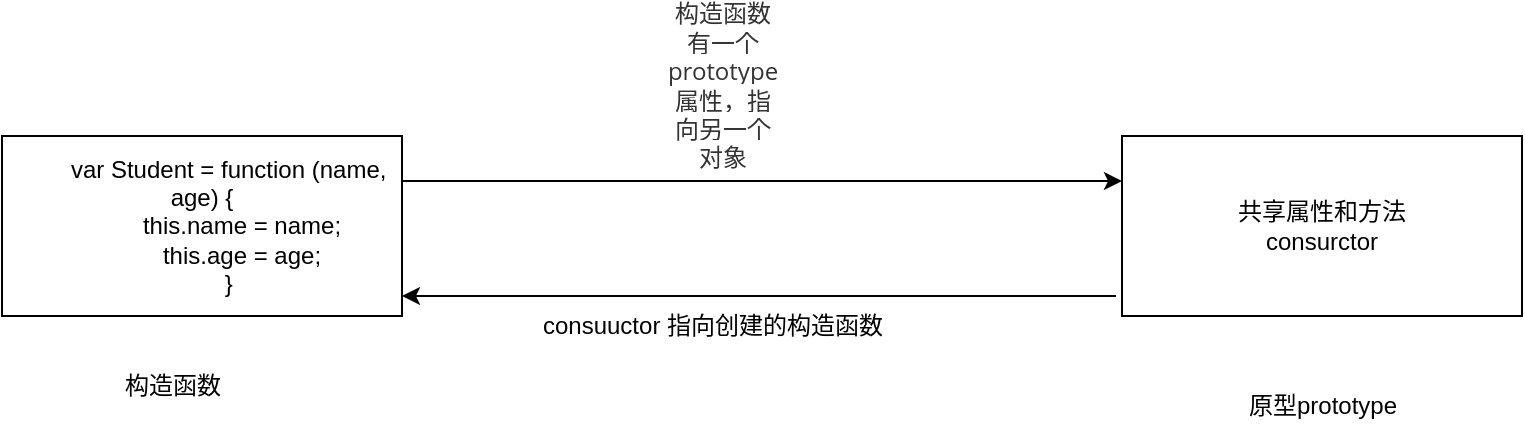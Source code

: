 <mxfile version="26.0.16">
  <diagram name="第 1 页" id="iAgH7PJr7t_K_onx5C6t">
    <mxGraphModel dx="1434" dy="746" grid="1" gridSize="10" guides="1" tooltips="1" connect="1" arrows="1" fold="1" page="1" pageScale="1" pageWidth="827" pageHeight="1169" math="0" shadow="0">
      <root>
        <mxCell id="0" />
        <mxCell id="1" parent="0" />
        <mxCell id="3jE3lUd28to7IyMwfMJX-10" style="edgeStyle=orthogonalEdgeStyle;rounded=0;orthogonalLoop=1;jettySize=auto;html=1;entryX=0;entryY=0.25;entryDx=0;entryDy=0;exitX=1;exitY=0.25;exitDx=0;exitDy=0;" parent="1" source="3jE3lUd28to7IyMwfMJX-1" target="3jE3lUd28to7IyMwfMJX-2" edge="1">
          <mxGeometry relative="1" as="geometry" />
        </mxCell>
        <mxCell id="3jE3lUd28to7IyMwfMJX-1" value="&lt;div&gt;&amp;nbsp; &amp;nbsp; &amp;nbsp; &amp;nbsp; var Student = function (name, age) {&lt;/div&gt;&lt;div&gt;&amp;nbsp; &amp;nbsp; &amp;nbsp; &amp;nbsp; &amp;nbsp; &amp;nbsp; this.name = name;&lt;/div&gt;&lt;div&gt;&amp;nbsp; &amp;nbsp; &amp;nbsp; &amp;nbsp; &amp;nbsp; &amp;nbsp; this.age = age;&lt;/div&gt;&lt;div&gt;&amp;nbsp; &amp;nbsp; &amp;nbsp; &amp;nbsp; }&lt;/div&gt;" style="rounded=0;whiteSpace=wrap;html=1;" parent="1" vertex="1">
          <mxGeometry x="80" y="140" width="200" height="90" as="geometry" />
        </mxCell>
        <mxCell id="3jE3lUd28to7IyMwfMJX-11" style="edgeStyle=orthogonalEdgeStyle;rounded=0;orthogonalLoop=1;jettySize=auto;html=1;entryX=1;entryY=0.5;entryDx=0;entryDy=0;exitX=-0.015;exitY=0.889;exitDx=0;exitDy=0;exitPerimeter=0;" parent="1" edge="1" source="3jE3lUd28to7IyMwfMJX-2">
          <mxGeometry relative="1" as="geometry">
            <mxPoint x="414" y="220" as="sourcePoint" />
            <mxPoint x="280" y="220" as="targetPoint" />
          </mxGeometry>
        </mxCell>
        <mxCell id="3jE3lUd28to7IyMwfMJX-2" value="共享属性和方法&lt;div&gt;consurctor&lt;/div&gt;" style="rounded=0;whiteSpace=wrap;html=1;" parent="1" vertex="1">
          <mxGeometry x="640" y="140" width="200" height="90" as="geometry" />
        </mxCell>
        <mxCell id="3jE3lUd28to7IyMwfMJX-8" value="构造函数" style="text;html=1;align=center;verticalAlign=middle;resizable=0;points=[];autosize=1;strokeColor=none;fillColor=none;" parent="1" vertex="1">
          <mxGeometry x="130" y="250" width="70" height="30" as="geometry" />
        </mxCell>
        <mxCell id="3jE3lUd28to7IyMwfMJX-9" value="原型prototype" style="text;html=1;align=center;verticalAlign=middle;resizable=0;points=[];autosize=1;strokeColor=none;fillColor=none;" parent="1" vertex="1">
          <mxGeometry x="690" y="260" width="100" height="30" as="geometry" />
        </mxCell>
        <mxCell id="NYypjmT_F04jtu1wNDI8-2" value="consuuctor 指向创建的构造函数" style="text;html=1;align=center;verticalAlign=middle;resizable=0;points=[];autosize=1;strokeColor=none;fillColor=none;" vertex="1" parent="1">
          <mxGeometry x="340" y="220" width="190" height="30" as="geometry" />
        </mxCell>
        <mxCell id="NYypjmT_F04jtu1wNDI8-3" value="&lt;span style=&quot;color: rgb(51, 51, 51); font-family: &amp;quot;Open Sans&amp;quot;, &amp;quot;Clear Sans&amp;quot;, &amp;quot;Helvetica Neue&amp;quot;, Helvetica, Arial, &amp;quot;Segoe UI Emoji&amp;quot;, sans-serif; orphans: 4; text-align: left; white-space: pre-wrap; background-color: rgb(255, 255, 255);&quot;&gt;&lt;font&gt;构造函数有一个 prototype 属性，指向另一个对象&lt;/font&gt;&lt;/span&gt;" style="text;html=1;align=center;verticalAlign=middle;resizable=0;points=[];autosize=1;strokeColor=none;fillColor=none;strokeWidth=12;" vertex="1" parent="1">
          <mxGeometry x="300" y="100" width="280" height="30" as="geometry" />
        </mxCell>
      </root>
    </mxGraphModel>
  </diagram>
</mxfile>
